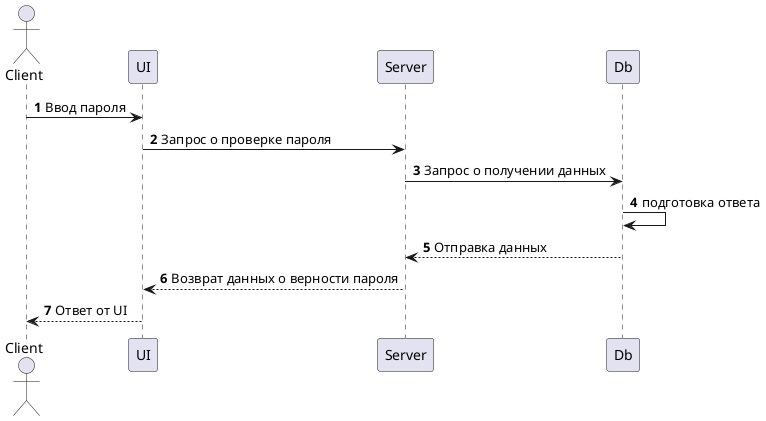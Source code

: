 @startuml Авторизация
    autonumber

    actor Client
    
    participant UI
    participant Server
    participant Db

    Client -> UI: Ввод пароля
    UI -> Server: Запрос о проверке пароля
    Server -> Db: Запрос о получении данных
    Db -> Db: подготовка ответа
    Server <-- Db: Отправка данных
    UI <-- Server: Возврат данных о верности пароля
    Client <-- UI: Ответ от UI

@enduml